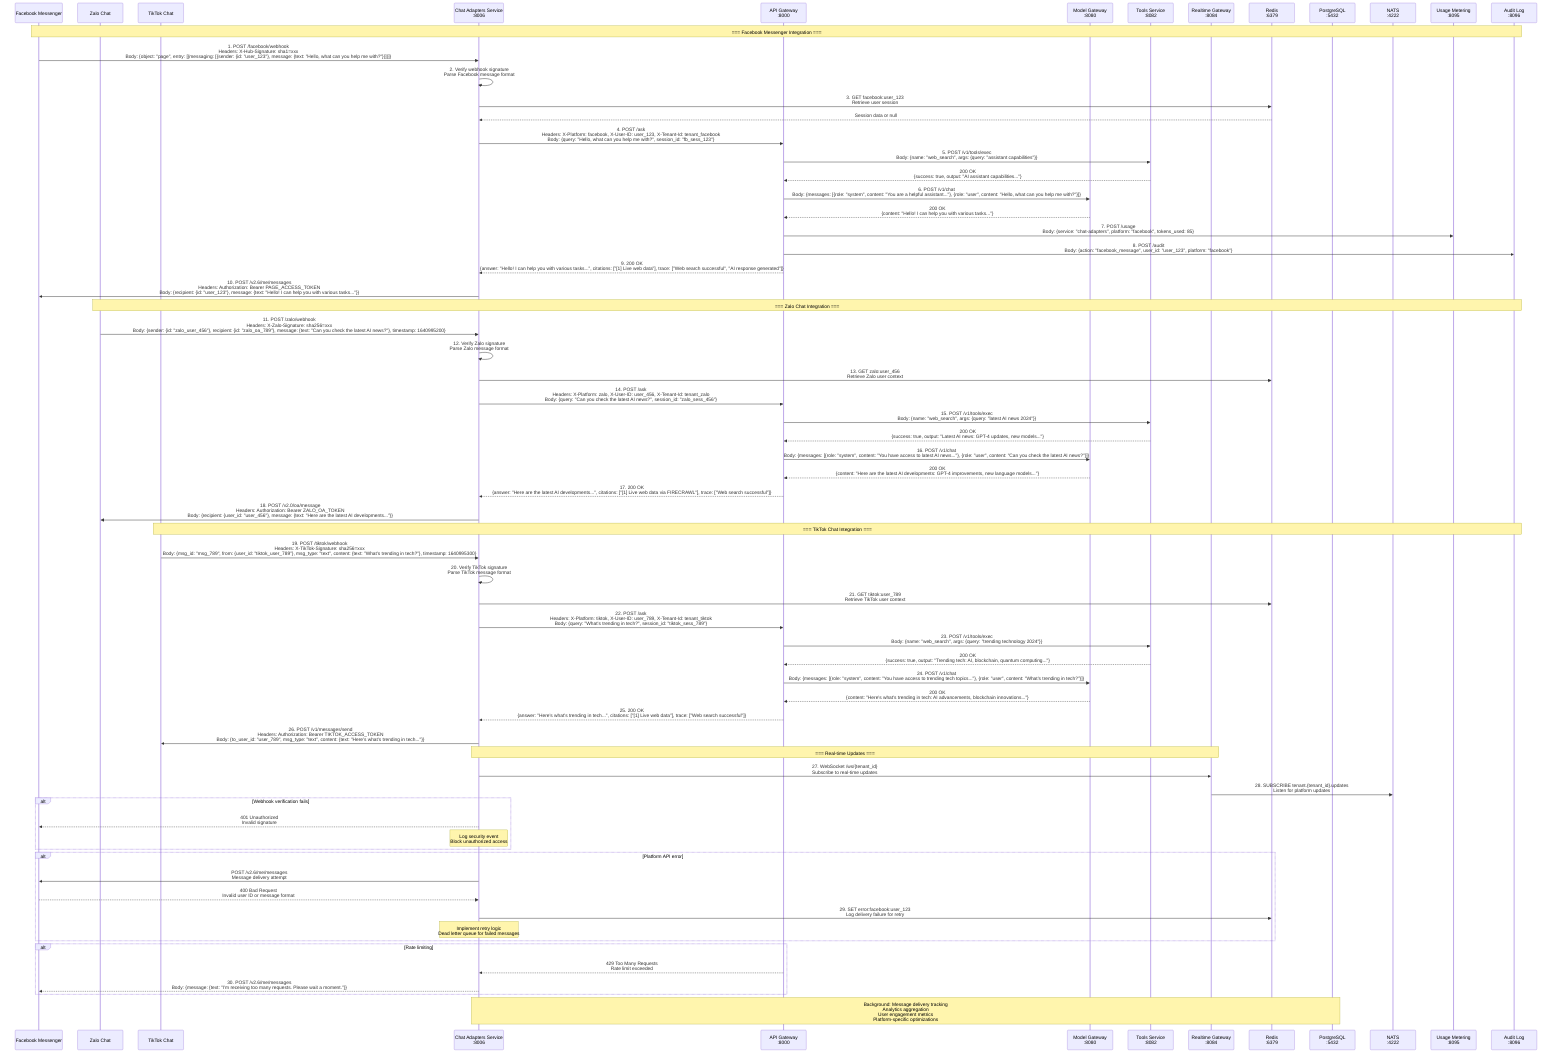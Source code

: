 sequenceDiagram
    participant Facebook as Facebook Messenger
    participant Zalo as Zalo Chat
    participant TikTok as TikTok Chat
    participant ChatAdapters as Chat Adapters Service<br/>:8006
    participant APIGateway as API Gateway<br/>:8000
    participant ModelGateway as Model Gateway<br/>:8080
    participant ToolsService as Tools Service<br/>:8082
    participant RealtimeGateway as Realtime Gateway<br/>:8084
    participant Redis as Redis<br/>:6379
    participant Postgres as PostgreSQL<br/>:5432
    participant NATS as NATS<br/>:4222
    participant UsageMetering as Usage Metering<br/>:8095
    participant AuditLog as Audit Log<br/>:8096

    %% Facebook Messenger Flow
    Note over Facebook,AuditLog: === Facebook Messenger Integration ===
    Facebook->>ChatAdapters: 1. POST /facebook/webhook<br/>Headers: X-Hub-Signature: sha1=xxx<br/>Body: {object: "page", entry: [{messaging: [{sender: {id: "user_123"}, message: {text: "Hello, what can you help me with?"}}]}]}

    ChatAdapters->>ChatAdapters: 2. Verify webhook signature<br/>Parse Facebook message format
    ChatAdapters->>Redis: 3. GET facebook:user_123<br/>Retrieve user session
    Redis-->>ChatAdapters: Session data or null

    ChatAdapters->>APIGateway: 4. POST /ask<br/>Headers: X-Platform: facebook, X-User-ID: user_123, X-Tenant-Id: tenant_facebook<br/>Body: {query: "Hello, what can you help me with?", session_id: "fb_sess_123"}

    APIGateway->>ToolsService: 5. POST /v1/tools/exec<br/>Body: {name: "web_search", args: {query: "assistant capabilities"}}
    ToolsService-->>APIGateway: 200 OK<br/>{success: true, output: "AI assistant capabilities..."}

    APIGateway->>ModelGateway: 6. POST /v1/chat<br/>Body: {messages: [{role: "system", content: "You are a helpful assistant..."}, {role: "user", content: "Hello, what can you help me with?"}]}
    ModelGateway-->>APIGateway: 200 OK<br/>{content: "Hello! I can help you with various tasks..."}

    APIGateway->>UsageMetering: 7. POST /usage<br/>Body: {service: "chat-adapters", platform: "facebook", tokens_used: 85}
    APIGateway->>AuditLog: 8. POST /audit<br/>Body: {action: "facebook_message", user_id: "user_123", platform: "facebook"}

    APIGateway-->>ChatAdapters: 9. 200 OK<br/>{answer: "Hello! I can help you with various tasks...", citations: ["[1] Live web data"], trace: ["Web search successful", "AI response generated"]}

    ChatAdapters->>Facebook: 10. POST /v2.6/me/messages<br/>Headers: Authorization: Bearer PAGE_ACCESS_TOKEN<br/>Body: {recipient: {id: "user_123"}, message: {text: "Hello! I can help you with various tasks..."}}

    %% Zalo Chat Flow
    Note over Zalo,AuditLog: === Zalo Chat Integration ===
    Zalo->>ChatAdapters: 11. POST /zalo/webhook<br/>Headers: X-Zalo-Signature: sha256=xxx<br/>Body: {sender: {id: "zalo_user_456"}, recipient: {id: "zalo_oa_789"}, message: {text: "Can you check the latest AI news?"}, timestamp: 1640995200}

    ChatAdapters->>ChatAdapters: 12. Verify Zalo signature<br/>Parse Zalo message format
    ChatAdapters->>Redis: 13. GET zalo:user_456<br/>Retrieve Zalo user context

    ChatAdapters->>APIGateway: 14. POST /ask<br/>Headers: X-Platform: zalo, X-User-ID: user_456, X-Tenant-Id: tenant_zalo<br/>Body: {query: "Can you check the latest AI news?", session_id: "zalo_sess_456"}

    APIGateway->>ToolsService: 15. POST /v1/tools/exec<br/>Body: {name: "web_search", args: {query: "latest AI news 2024"}}
    ToolsService-->>APIGateway: 200 OK<br/>{success: true, output: "Latest AI news: GPT-4 updates, new models..."}

    APIGateway->>ModelGateway: 16. POST /v1/chat<br/>Body: {messages: [{role: "system", content: "You have access to latest AI news..."}, {role: "user", content: "Can you check the latest AI news?"}]}
    ModelGateway-->>APIGateway: 200 OK<br/>{content: "Here are the latest AI developments: GPT-4 improvements, new language models..."}

    APIGateway-->>ChatAdapters: 17. 200 OK<br/>{answer: "Here are the latest AI developments...", citations: ["[1] Live web data via FIRECRAWL"], trace: ["Web search successful"]}

    ChatAdapters->>Zalo: 18. POST /v2.0/oa/message<br/>Headers: Authorization: Bearer ZALO_OA_TOKEN<br/>Body: {recipient: {user_id: "user_456"}, message: {text: "Here are the latest AI developments..."}}

    %% TikTok Chat Flow
    Note over TikTok,AuditLog: === TikTok Chat Integration ===
    TikTok->>ChatAdapters: 19. POST /tiktok/webhook<br/>Headers: X-TikTok-Signature: sha256=xxx<br/>Body: {msg_id: "msg_789", from: {user_id: "tiktok_user_789"}, msg_type: "text", content: {text: "What's trending in tech?"}, timestamp: 1640995300}

    ChatAdapters->>ChatAdapters: 20. Verify TikTok signature<br/>Parse TikTok message format
    ChatAdapters->>Redis: 21. GET tiktok:user_789<br/>Retrieve TikTok user context

    ChatAdapters->>APIGateway: 22. POST /ask<br/>Headers: X-Platform: tiktok, X-User-ID: user_789, X-Tenant-Id: tenant_tiktok<br/>Body: {query: "What's trending in tech?", session_id: "tiktok_sess_789"}

    APIGateway->>ToolsService: 23. POST /v1/tools/exec<br/>Body: {name: "web_search", args: {query: "trending technology 2024"}}
    ToolsService-->>APIGateway: 200 OK<br/>{success: true, output: "Trending tech: AI, blockchain, quantum computing..."}

    APIGateway->>ModelGateway: 24. POST /v1/chat<br/>Body: {messages: [{role: "system", content: "You have access to trending tech topics..."}, {role: "user", content: "What's trending in tech?"}]}
    ModelGateway-->>APIGateway: 200 OK<br/>{content: "Here's what's trending in tech: AI advancements, blockchain innovations..."}

    APIGateway-->>ChatAdapters: 25. 200 OK<br/>{answer: "Here's what's trending in tech...", citations: ["[1] Live web data"], trace: ["Web search successful"]}

    ChatAdapters->>TikTok: 26. POST /v1/messages/send<br/>Headers: Authorization: Bearer TIKTOK_ACCESS_TOKEN<br/>Body: {to_user_id: "user_789", msg_type: "text", content: {text: "Here's what's trending in tech..."}}

    %% Real-time Updates (WebSocket)
    Note over ChatAdapters,RealtimeGateway: === Real-time Updates ===
    ChatAdapters->>RealtimeGateway: 27. WebSocket /ws/{tenant_id}<br/>Subscribe to real-time updates
    RealtimeGateway->>NATS: 28. SUBSCRIBE tenant.{tenant_id}.updates<br/>Listen for platform updates

    %% Error Handling
    alt Webhook verification fails
        ChatAdapters-->>Facebook: 401 Unauthorized<br/>Invalid signature
        Note over ChatAdapters: Log security event<br/>Block unauthorized access
    end

    alt Platform API error
        ChatAdapters->>Facebook: POST /v2.6/me/messages<br/>Message delivery attempt
        Facebook-->>ChatAdapters: 400 Bad Request<br/>Invalid user ID or message format
        ChatAdapters->>Redis: 29. SET error:facebook:user_123<br/>Log delivery failure for retry
        Note over ChatAdapters: Implement retry logic<br/>Dead letter queue for failed messages
    end

    alt Rate limiting
        APIGateway-->>ChatAdapters: 429 Too Many Requests<br/>Rate limit exceeded
        ChatAdapters-->>Facebook: 30. POST /v2.6/me/messages<br/>Body: {message: {text: "I'm receiving too many requests. Please wait a moment."}}
    end

    %% Background Processing
    Note over ChatAdapters,Postgres: Background: Message delivery tracking<br/>Analytics aggregation<br/>User engagement metrics<br/>Platform-specific optimizations